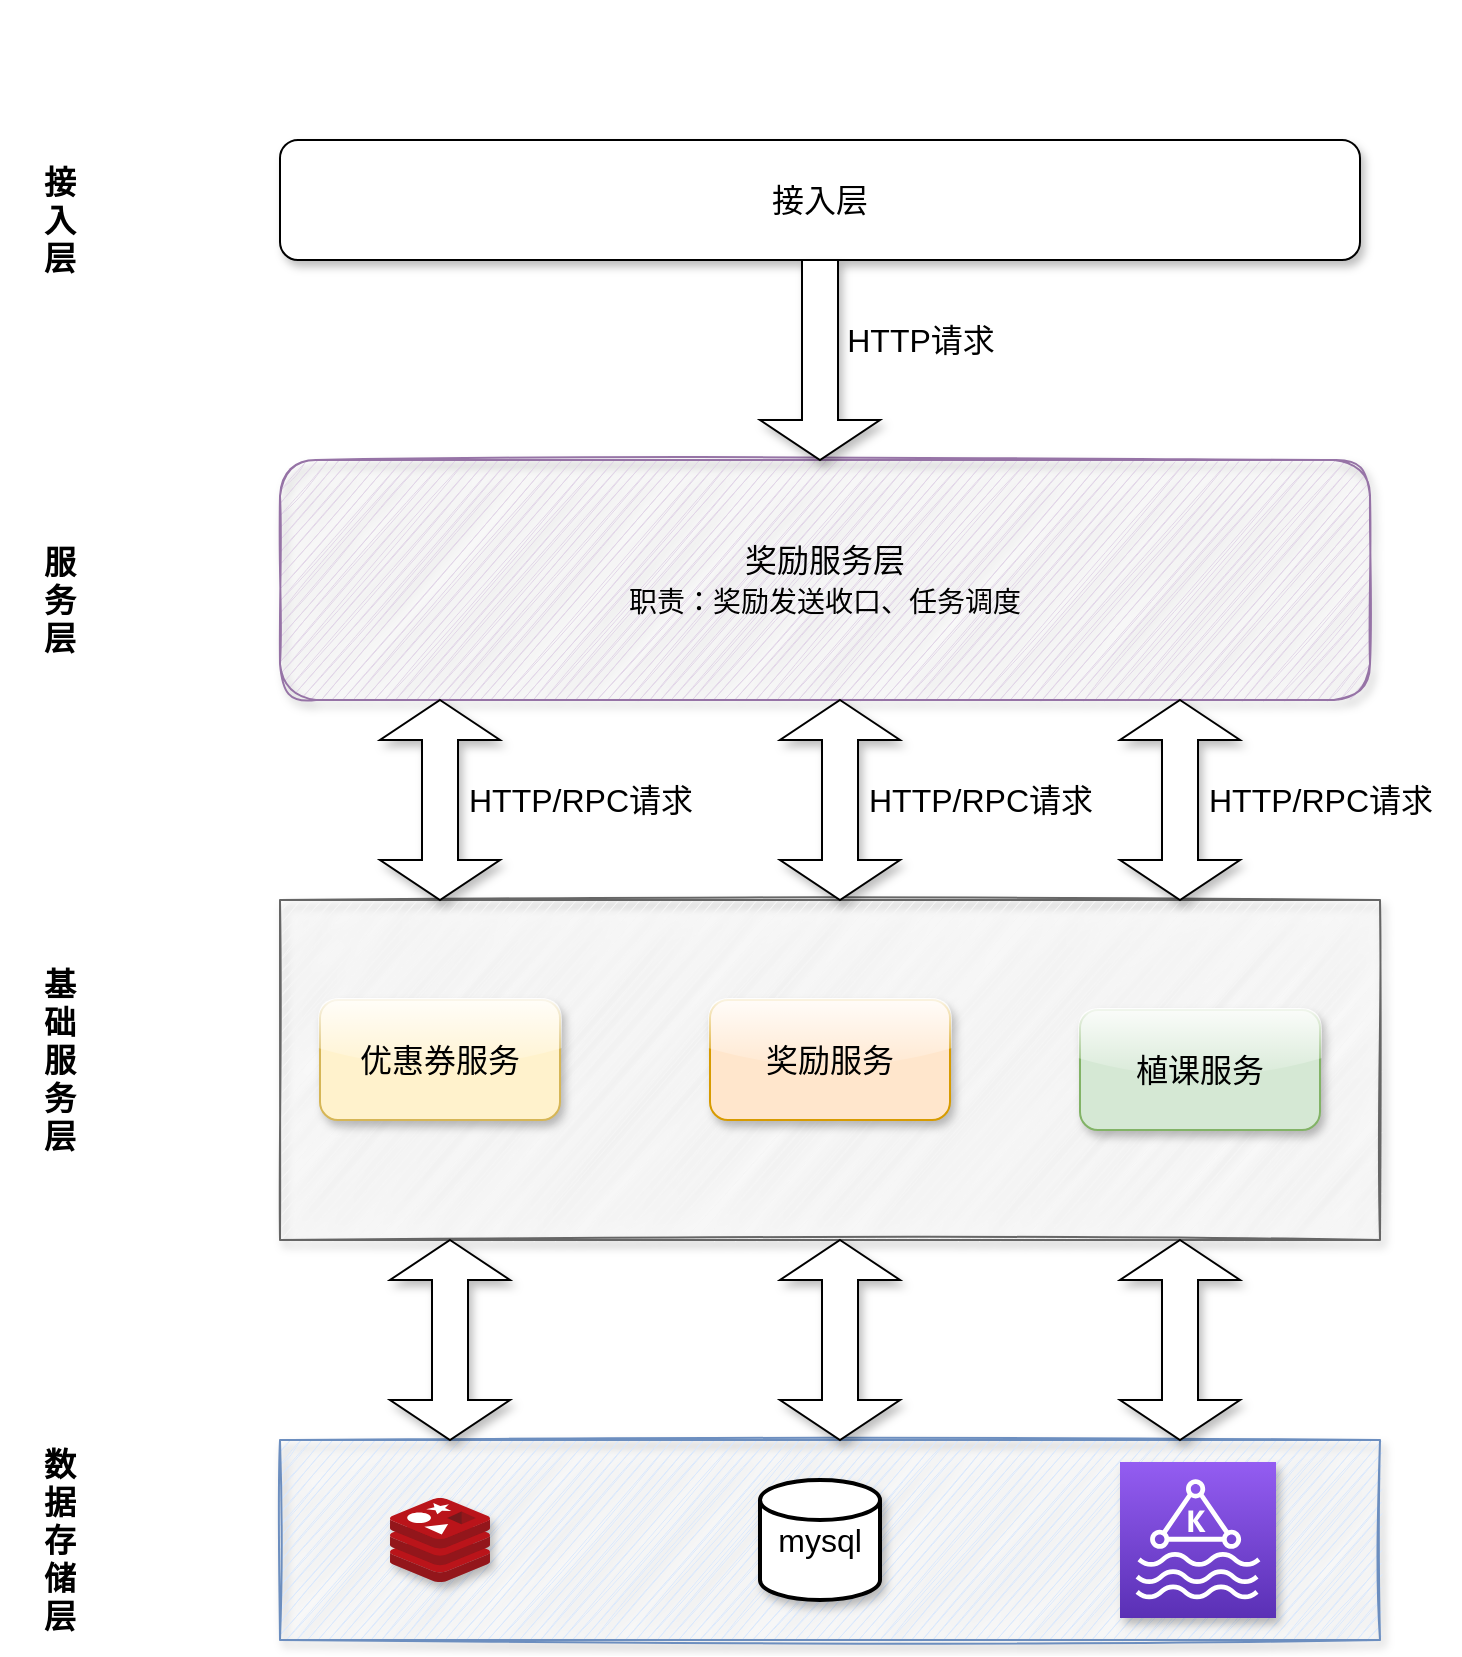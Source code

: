 <mxfile version="20.0.4" type="github">
  <diagram id="yo5G9XUVhXhmjOZbkS3K" name="Page-1">
    <mxGraphModel dx="1298" dy="795" grid="1" gridSize="10" guides="1" tooltips="1" connect="1" arrows="1" fold="1" page="1" pageScale="1" pageWidth="850" pageHeight="1100" math="0" shadow="0">
      <root>
        <mxCell id="0" />
        <mxCell id="1" parent="0" />
        <mxCell id="wol5fg5I5ejQYX7XQ51q-13" value="&lt;font style=&quot;font-size: 16px;&quot;&gt;服&lt;br style=&quot;&quot;&gt;务&lt;br style=&quot;&quot;&gt;层&lt;/font&gt;" style="text;html=1;strokeColor=none;fillColor=none;align=center;verticalAlign=middle;whiteSpace=wrap;rounded=0;fontSize=14;fontStyle=1" vertex="1" parent="1">
          <mxGeometry x="50" y="410" width="60" height="180" as="geometry" />
        </mxCell>
        <mxCell id="wol5fg5I5ejQYX7XQ51q-19" value="&lt;font style=&quot;font-size: 16px;&quot;&gt;接&lt;br style=&quot;&quot;&gt;入&lt;br style=&quot;&quot;&gt;层&lt;/font&gt;" style="text;html=1;strokeColor=none;fillColor=none;align=center;verticalAlign=middle;whiteSpace=wrap;rounded=0;fontSize=14;fontStyle=1" vertex="1" parent="1">
          <mxGeometry x="50" y="200" width="60" height="220" as="geometry" />
        </mxCell>
        <mxCell id="wol5fg5I5ejQYX7XQ51q-20" value="&lt;font style=&quot;font-size: 16px;&quot;&gt;接入层&lt;/font&gt;" style="rounded=1;whiteSpace=wrap;html=1;flipH=0;flipV=1;shadow=1;glass=0;sketch=0;" vertex="1" parent="1">
          <mxGeometry x="190" y="270" width="540" height="60" as="geometry" />
        </mxCell>
        <mxCell id="wol5fg5I5ejQYX7XQ51q-24" value="奖励服务层 &lt;br&gt;&lt;font style=&quot;font-size: 14px;&quot;&gt;职责：奖励发送收口、任务调度&lt;/font&gt;" style="rounded=1;whiteSpace=wrap;html=1;shadow=1;glass=0;sketch=1;fontSize=16;fillColor=#e1d5e7;strokeColor=#9673a6;" vertex="1" parent="1">
          <mxGeometry x="190" y="430" width="545" height="120" as="geometry" />
        </mxCell>
        <mxCell id="wol5fg5I5ejQYX7XQ51q-29" value="数&lt;br&gt;据&lt;br&gt;存&lt;br&gt;储&lt;br&gt;层" style="text;html=1;strokeColor=none;fillColor=none;align=center;verticalAlign=middle;whiteSpace=wrap;rounded=0;shadow=1;glass=0;sketch=0;fontSize=16;fontStyle=1" vertex="1" parent="1">
          <mxGeometry x="60" y="920" width="40" height="100" as="geometry" />
        </mxCell>
        <mxCell id="wol5fg5I5ejQYX7XQ51q-30" value="基&lt;br&gt;础&lt;br&gt;服&lt;br&gt;务&lt;br&gt;层" style="text;html=1;strokeColor=none;fillColor=none;align=center;verticalAlign=middle;whiteSpace=wrap;rounded=0;shadow=1;glass=0;sketch=0;fontSize=16;fontStyle=1" vertex="1" parent="1">
          <mxGeometry x="55" y="670" width="50" height="120" as="geometry" />
        </mxCell>
        <mxCell id="wol5fg5I5ejQYX7XQ51q-31" value="" style="rounded=0;whiteSpace=wrap;html=1;shadow=1;glass=0;sketch=1;fontSize=16;fillColor=#dae8fc;strokeColor=#6c8ebf;" vertex="1" parent="1">
          <mxGeometry x="190" y="920" width="550" height="100" as="geometry" />
        </mxCell>
        <mxCell id="wol5fg5I5ejQYX7XQ51q-32" value="" style="sketch=0;points=[[0,0,0],[0.25,0,0],[0.5,0,0],[0.75,0,0],[1,0,0],[0,1,0],[0.25,1,0],[0.5,1,0],[0.75,1,0],[1,1,0],[0,0.25,0],[0,0.5,0],[0,0.75,0],[1,0.25,0],[1,0.5,0],[1,0.75,0]];outlineConnect=0;fontColor=#232F3E;gradientColor=#945DF2;gradientDirection=north;fillColor=#5A30B5;strokeColor=#ffffff;dashed=0;verticalLabelPosition=bottom;verticalAlign=top;align=center;html=1;fontSize=12;fontStyle=0;aspect=fixed;shape=mxgraph.aws4.resourceIcon;resIcon=mxgraph.aws4.managed_streaming_for_kafka;rounded=0;shadow=1;glass=0;" vertex="1" parent="1">
          <mxGeometry x="610" y="931" width="78" height="78" as="geometry" />
        </mxCell>
        <mxCell id="wol5fg5I5ejQYX7XQ51q-33" value="" style="sketch=0;aspect=fixed;html=1;points=[];align=center;image;fontSize=12;image=img/lib/mscae/Cache_Redis_Product.svg;rounded=0;shadow=1;glass=0;" vertex="1" parent="1">
          <mxGeometry x="245" y="949" width="50" height="42" as="geometry" />
        </mxCell>
        <mxCell id="wol5fg5I5ejQYX7XQ51q-34" value="mysql" style="strokeWidth=2;html=1;shape=mxgraph.flowchart.database;whiteSpace=wrap;rounded=0;shadow=1;glass=0;sketch=0;fontSize=16;" vertex="1" parent="1">
          <mxGeometry x="430" y="940" width="60" height="60" as="geometry" />
        </mxCell>
        <mxCell id="wol5fg5I5ejQYX7XQ51q-36" value="" style="rounded=0;whiteSpace=wrap;html=1;shadow=1;glass=0;sketch=1;fontSize=16;fillColor=#f5f5f5;fontColor=#333333;strokeColor=#666666;" vertex="1" parent="1">
          <mxGeometry x="190" y="650" width="550" height="170" as="geometry" />
        </mxCell>
        <mxCell id="wol5fg5I5ejQYX7XQ51q-37" value="优惠券服务" style="rounded=1;whiteSpace=wrap;html=1;shadow=1;glass=1;sketch=0;fontSize=16;fillColor=#fff2cc;strokeColor=#d6b656;" vertex="1" parent="1">
          <mxGeometry x="210" y="700" width="120" height="60" as="geometry" />
        </mxCell>
        <mxCell id="wol5fg5I5ejQYX7XQ51q-38" value="奖励服务" style="rounded=1;whiteSpace=wrap;html=1;shadow=1;glass=1;sketch=0;fontSize=16;fillColor=#ffe6cc;strokeColor=#d79b00;" vertex="1" parent="1">
          <mxGeometry x="405" y="700" width="120" height="60" as="geometry" />
        </mxCell>
        <mxCell id="wol5fg5I5ejQYX7XQ51q-39" value="植课服务" style="rounded=1;whiteSpace=wrap;html=1;shadow=1;glass=1;sketch=0;fontSize=16;fillColor=#d5e8d4;strokeColor=#82b366;" vertex="1" parent="1">
          <mxGeometry x="590" y="705" width="120" height="60" as="geometry" />
        </mxCell>
        <mxCell id="wol5fg5I5ejQYX7XQ51q-40" value="" style="shape=singleArrow;direction=south;whiteSpace=wrap;html=1;rounded=0;shadow=1;glass=0;sketch=0;fontSize=16;" vertex="1" parent="1">
          <mxGeometry x="430" y="330" width="60" height="100" as="geometry" />
        </mxCell>
        <mxCell id="wol5fg5I5ejQYX7XQ51q-41" value="HTTP请求" style="text;html=1;align=center;verticalAlign=middle;resizable=0;points=[];autosize=1;strokeColor=none;fillColor=none;fontSize=16;" vertex="1" parent="1">
          <mxGeometry x="460" y="355" width="100" height="30" as="geometry" />
        </mxCell>
        <mxCell id="wol5fg5I5ejQYX7XQ51q-43" value="" style="shape=doubleArrow;direction=south;whiteSpace=wrap;html=1;rounded=0;shadow=1;glass=0;sketch=0;fontSize=16;" vertex="1" parent="1">
          <mxGeometry x="240" y="550" width="60" height="100" as="geometry" />
        </mxCell>
        <mxCell id="wol5fg5I5ejQYX7XQ51q-44" value="" style="shape=doubleArrow;direction=south;whiteSpace=wrap;html=1;rounded=0;shadow=1;glass=0;sketch=0;fontSize=16;" vertex="1" parent="1">
          <mxGeometry x="440" y="550" width="60" height="100" as="geometry" />
        </mxCell>
        <mxCell id="wol5fg5I5ejQYX7XQ51q-45" value="" style="shape=doubleArrow;direction=south;whiteSpace=wrap;html=1;rounded=0;shadow=1;glass=0;sketch=0;fontSize=16;" vertex="1" parent="1">
          <mxGeometry x="610" y="550" width="60" height="100" as="geometry" />
        </mxCell>
        <mxCell id="wol5fg5I5ejQYX7XQ51q-46" value="HTTP/RPC请求" style="text;html=1;align=center;verticalAlign=middle;resizable=0;points=[];autosize=1;strokeColor=none;fillColor=none;fontSize=16;" vertex="1" parent="1">
          <mxGeometry x="270" y="585" width="140" height="30" as="geometry" />
        </mxCell>
        <mxCell id="wol5fg5I5ejQYX7XQ51q-47" value="HTTP/RPC请求" style="text;html=1;align=center;verticalAlign=middle;resizable=0;points=[];autosize=1;strokeColor=none;fillColor=none;fontSize=16;" vertex="1" parent="1">
          <mxGeometry x="470" y="585" width="140" height="30" as="geometry" />
        </mxCell>
        <mxCell id="wol5fg5I5ejQYX7XQ51q-48" value="HTTP/RPC请求" style="text;html=1;align=center;verticalAlign=middle;resizable=0;points=[];autosize=1;strokeColor=none;fillColor=none;fontSize=16;" vertex="1" parent="1">
          <mxGeometry x="640" y="585" width="140" height="30" as="geometry" />
        </mxCell>
        <mxCell id="wol5fg5I5ejQYX7XQ51q-49" style="edgeStyle=orthogonalEdgeStyle;rounded=0;orthogonalLoop=1;jettySize=auto;html=1;exitX=0.5;exitY=1;exitDx=0;exitDy=0;fontSize=16;" edge="1" parent="1" source="wol5fg5I5ejQYX7XQ51q-36" target="wol5fg5I5ejQYX7XQ51q-36">
          <mxGeometry relative="1" as="geometry" />
        </mxCell>
        <mxCell id="wol5fg5I5ejQYX7XQ51q-52" value="" style="shape=doubleArrow;direction=south;whiteSpace=wrap;html=1;rounded=0;shadow=1;glass=0;sketch=0;fontSize=16;" vertex="1" parent="1">
          <mxGeometry x="245" y="820" width="60" height="100" as="geometry" />
        </mxCell>
        <mxCell id="wol5fg5I5ejQYX7XQ51q-53" value="" style="shape=doubleArrow;direction=south;whiteSpace=wrap;html=1;rounded=0;shadow=1;glass=0;sketch=0;fontSize=16;" vertex="1" parent="1">
          <mxGeometry x="440" y="820" width="60" height="100" as="geometry" />
        </mxCell>
        <mxCell id="wol5fg5I5ejQYX7XQ51q-54" value="" style="shape=doubleArrow;direction=south;whiteSpace=wrap;html=1;rounded=0;shadow=1;glass=0;sketch=0;fontSize=16;" vertex="1" parent="1">
          <mxGeometry x="610" y="820" width="60" height="100" as="geometry" />
        </mxCell>
      </root>
    </mxGraphModel>
  </diagram>
</mxfile>
